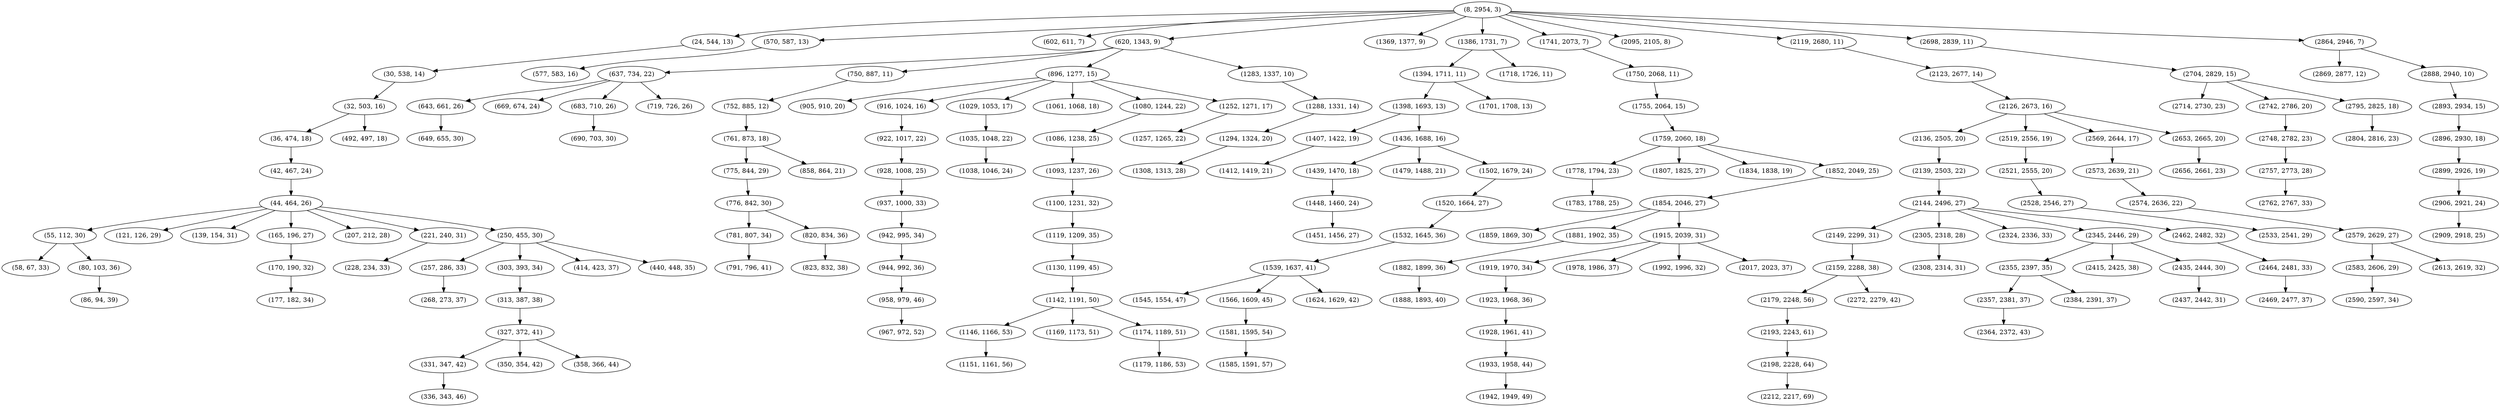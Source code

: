 digraph tree {
    "(8, 2954, 3)";
    "(24, 544, 13)";
    "(30, 538, 14)";
    "(32, 503, 16)";
    "(36, 474, 18)";
    "(42, 467, 24)";
    "(44, 464, 26)";
    "(55, 112, 30)";
    "(58, 67, 33)";
    "(80, 103, 36)";
    "(86, 94, 39)";
    "(121, 126, 29)";
    "(139, 154, 31)";
    "(165, 196, 27)";
    "(170, 190, 32)";
    "(177, 182, 34)";
    "(207, 212, 28)";
    "(221, 240, 31)";
    "(228, 234, 33)";
    "(250, 455, 30)";
    "(257, 286, 33)";
    "(268, 273, 37)";
    "(303, 393, 34)";
    "(313, 387, 38)";
    "(327, 372, 41)";
    "(331, 347, 42)";
    "(336, 343, 46)";
    "(350, 354, 42)";
    "(358, 366, 44)";
    "(414, 423, 37)";
    "(440, 448, 35)";
    "(492, 497, 18)";
    "(570, 587, 13)";
    "(577, 583, 16)";
    "(602, 611, 7)";
    "(620, 1343, 9)";
    "(637, 734, 22)";
    "(643, 661, 26)";
    "(649, 655, 30)";
    "(669, 674, 24)";
    "(683, 710, 26)";
    "(690, 703, 30)";
    "(719, 726, 26)";
    "(750, 887, 11)";
    "(752, 885, 12)";
    "(761, 873, 18)";
    "(775, 844, 29)";
    "(776, 842, 30)";
    "(781, 807, 34)";
    "(791, 796, 41)";
    "(820, 834, 36)";
    "(823, 832, 38)";
    "(858, 864, 21)";
    "(896, 1277, 15)";
    "(905, 910, 20)";
    "(916, 1024, 16)";
    "(922, 1017, 22)";
    "(928, 1008, 25)";
    "(937, 1000, 33)";
    "(942, 995, 34)";
    "(944, 992, 36)";
    "(958, 979, 46)";
    "(967, 972, 52)";
    "(1029, 1053, 17)";
    "(1035, 1048, 22)";
    "(1038, 1046, 24)";
    "(1061, 1068, 18)";
    "(1080, 1244, 22)";
    "(1086, 1238, 25)";
    "(1093, 1237, 26)";
    "(1100, 1231, 32)";
    "(1119, 1209, 35)";
    "(1130, 1199, 45)";
    "(1142, 1191, 50)";
    "(1146, 1166, 53)";
    "(1151, 1161, 56)";
    "(1169, 1173, 51)";
    "(1174, 1189, 51)";
    "(1179, 1186, 53)";
    "(1252, 1271, 17)";
    "(1257, 1265, 22)";
    "(1283, 1337, 10)";
    "(1288, 1331, 14)";
    "(1294, 1324, 20)";
    "(1308, 1313, 28)";
    "(1369, 1377, 9)";
    "(1386, 1731, 7)";
    "(1394, 1711, 11)";
    "(1398, 1693, 13)";
    "(1407, 1422, 19)";
    "(1412, 1419, 21)";
    "(1436, 1688, 16)";
    "(1439, 1470, 18)";
    "(1448, 1460, 24)";
    "(1451, 1456, 27)";
    "(1479, 1488, 21)";
    "(1502, 1679, 24)";
    "(1520, 1664, 27)";
    "(1532, 1645, 36)";
    "(1539, 1637, 41)";
    "(1545, 1554, 47)";
    "(1566, 1609, 45)";
    "(1581, 1595, 54)";
    "(1585, 1591, 57)";
    "(1624, 1629, 42)";
    "(1701, 1708, 13)";
    "(1718, 1726, 11)";
    "(1741, 2073, 7)";
    "(1750, 2068, 11)";
    "(1755, 2064, 15)";
    "(1759, 2060, 18)";
    "(1778, 1794, 23)";
    "(1783, 1788, 25)";
    "(1807, 1825, 27)";
    "(1834, 1838, 19)";
    "(1852, 2049, 25)";
    "(1854, 2046, 27)";
    "(1859, 1869, 30)";
    "(1881, 1902, 35)";
    "(1882, 1899, 36)";
    "(1888, 1893, 40)";
    "(1915, 2039, 31)";
    "(1919, 1970, 34)";
    "(1923, 1968, 36)";
    "(1928, 1961, 41)";
    "(1933, 1958, 44)";
    "(1942, 1949, 49)";
    "(1978, 1986, 37)";
    "(1992, 1996, 32)";
    "(2017, 2023, 37)";
    "(2095, 2105, 8)";
    "(2119, 2680, 11)";
    "(2123, 2677, 14)";
    "(2126, 2673, 16)";
    "(2136, 2505, 20)";
    "(2139, 2503, 22)";
    "(2144, 2496, 27)";
    "(2149, 2299, 31)";
    "(2159, 2288, 38)";
    "(2179, 2248, 56)";
    "(2193, 2243, 61)";
    "(2198, 2228, 64)";
    "(2212, 2217, 69)";
    "(2272, 2279, 42)";
    "(2305, 2318, 28)";
    "(2308, 2314, 31)";
    "(2324, 2336, 33)";
    "(2345, 2446, 29)";
    "(2355, 2397, 35)";
    "(2357, 2381, 37)";
    "(2364, 2372, 43)";
    "(2384, 2391, 37)";
    "(2415, 2425, 38)";
    "(2435, 2444, 30)";
    "(2437, 2442, 31)";
    "(2462, 2482, 32)";
    "(2464, 2481, 33)";
    "(2469, 2477, 37)";
    "(2519, 2556, 19)";
    "(2521, 2555, 20)";
    "(2528, 2546, 27)";
    "(2533, 2541, 29)";
    "(2569, 2644, 17)";
    "(2573, 2639, 21)";
    "(2574, 2636, 22)";
    "(2579, 2629, 27)";
    "(2583, 2606, 29)";
    "(2590, 2597, 34)";
    "(2613, 2619, 32)";
    "(2653, 2665, 20)";
    "(2656, 2661, 23)";
    "(2698, 2839, 11)";
    "(2704, 2829, 15)";
    "(2714, 2730, 23)";
    "(2742, 2786, 20)";
    "(2748, 2782, 23)";
    "(2757, 2773, 28)";
    "(2762, 2767, 33)";
    "(2795, 2825, 18)";
    "(2804, 2816, 23)";
    "(2864, 2946, 7)";
    "(2869, 2877, 12)";
    "(2888, 2940, 10)";
    "(2893, 2934, 15)";
    "(2896, 2930, 18)";
    "(2899, 2926, 19)";
    "(2906, 2921, 24)";
    "(2909, 2918, 25)";
    "(8, 2954, 3)" -> "(24, 544, 13)";
    "(8, 2954, 3)" -> "(570, 587, 13)";
    "(8, 2954, 3)" -> "(602, 611, 7)";
    "(8, 2954, 3)" -> "(620, 1343, 9)";
    "(8, 2954, 3)" -> "(1369, 1377, 9)";
    "(8, 2954, 3)" -> "(1386, 1731, 7)";
    "(8, 2954, 3)" -> "(1741, 2073, 7)";
    "(8, 2954, 3)" -> "(2095, 2105, 8)";
    "(8, 2954, 3)" -> "(2119, 2680, 11)";
    "(8, 2954, 3)" -> "(2698, 2839, 11)";
    "(8, 2954, 3)" -> "(2864, 2946, 7)";
    "(24, 544, 13)" -> "(30, 538, 14)";
    "(30, 538, 14)" -> "(32, 503, 16)";
    "(32, 503, 16)" -> "(36, 474, 18)";
    "(32, 503, 16)" -> "(492, 497, 18)";
    "(36, 474, 18)" -> "(42, 467, 24)";
    "(42, 467, 24)" -> "(44, 464, 26)";
    "(44, 464, 26)" -> "(55, 112, 30)";
    "(44, 464, 26)" -> "(121, 126, 29)";
    "(44, 464, 26)" -> "(139, 154, 31)";
    "(44, 464, 26)" -> "(165, 196, 27)";
    "(44, 464, 26)" -> "(207, 212, 28)";
    "(44, 464, 26)" -> "(221, 240, 31)";
    "(44, 464, 26)" -> "(250, 455, 30)";
    "(55, 112, 30)" -> "(58, 67, 33)";
    "(55, 112, 30)" -> "(80, 103, 36)";
    "(80, 103, 36)" -> "(86, 94, 39)";
    "(165, 196, 27)" -> "(170, 190, 32)";
    "(170, 190, 32)" -> "(177, 182, 34)";
    "(221, 240, 31)" -> "(228, 234, 33)";
    "(250, 455, 30)" -> "(257, 286, 33)";
    "(250, 455, 30)" -> "(303, 393, 34)";
    "(250, 455, 30)" -> "(414, 423, 37)";
    "(250, 455, 30)" -> "(440, 448, 35)";
    "(257, 286, 33)" -> "(268, 273, 37)";
    "(303, 393, 34)" -> "(313, 387, 38)";
    "(313, 387, 38)" -> "(327, 372, 41)";
    "(327, 372, 41)" -> "(331, 347, 42)";
    "(327, 372, 41)" -> "(350, 354, 42)";
    "(327, 372, 41)" -> "(358, 366, 44)";
    "(331, 347, 42)" -> "(336, 343, 46)";
    "(570, 587, 13)" -> "(577, 583, 16)";
    "(620, 1343, 9)" -> "(637, 734, 22)";
    "(620, 1343, 9)" -> "(750, 887, 11)";
    "(620, 1343, 9)" -> "(896, 1277, 15)";
    "(620, 1343, 9)" -> "(1283, 1337, 10)";
    "(637, 734, 22)" -> "(643, 661, 26)";
    "(637, 734, 22)" -> "(669, 674, 24)";
    "(637, 734, 22)" -> "(683, 710, 26)";
    "(637, 734, 22)" -> "(719, 726, 26)";
    "(643, 661, 26)" -> "(649, 655, 30)";
    "(683, 710, 26)" -> "(690, 703, 30)";
    "(750, 887, 11)" -> "(752, 885, 12)";
    "(752, 885, 12)" -> "(761, 873, 18)";
    "(761, 873, 18)" -> "(775, 844, 29)";
    "(761, 873, 18)" -> "(858, 864, 21)";
    "(775, 844, 29)" -> "(776, 842, 30)";
    "(776, 842, 30)" -> "(781, 807, 34)";
    "(776, 842, 30)" -> "(820, 834, 36)";
    "(781, 807, 34)" -> "(791, 796, 41)";
    "(820, 834, 36)" -> "(823, 832, 38)";
    "(896, 1277, 15)" -> "(905, 910, 20)";
    "(896, 1277, 15)" -> "(916, 1024, 16)";
    "(896, 1277, 15)" -> "(1029, 1053, 17)";
    "(896, 1277, 15)" -> "(1061, 1068, 18)";
    "(896, 1277, 15)" -> "(1080, 1244, 22)";
    "(896, 1277, 15)" -> "(1252, 1271, 17)";
    "(916, 1024, 16)" -> "(922, 1017, 22)";
    "(922, 1017, 22)" -> "(928, 1008, 25)";
    "(928, 1008, 25)" -> "(937, 1000, 33)";
    "(937, 1000, 33)" -> "(942, 995, 34)";
    "(942, 995, 34)" -> "(944, 992, 36)";
    "(944, 992, 36)" -> "(958, 979, 46)";
    "(958, 979, 46)" -> "(967, 972, 52)";
    "(1029, 1053, 17)" -> "(1035, 1048, 22)";
    "(1035, 1048, 22)" -> "(1038, 1046, 24)";
    "(1080, 1244, 22)" -> "(1086, 1238, 25)";
    "(1086, 1238, 25)" -> "(1093, 1237, 26)";
    "(1093, 1237, 26)" -> "(1100, 1231, 32)";
    "(1100, 1231, 32)" -> "(1119, 1209, 35)";
    "(1119, 1209, 35)" -> "(1130, 1199, 45)";
    "(1130, 1199, 45)" -> "(1142, 1191, 50)";
    "(1142, 1191, 50)" -> "(1146, 1166, 53)";
    "(1142, 1191, 50)" -> "(1169, 1173, 51)";
    "(1142, 1191, 50)" -> "(1174, 1189, 51)";
    "(1146, 1166, 53)" -> "(1151, 1161, 56)";
    "(1174, 1189, 51)" -> "(1179, 1186, 53)";
    "(1252, 1271, 17)" -> "(1257, 1265, 22)";
    "(1283, 1337, 10)" -> "(1288, 1331, 14)";
    "(1288, 1331, 14)" -> "(1294, 1324, 20)";
    "(1294, 1324, 20)" -> "(1308, 1313, 28)";
    "(1386, 1731, 7)" -> "(1394, 1711, 11)";
    "(1386, 1731, 7)" -> "(1718, 1726, 11)";
    "(1394, 1711, 11)" -> "(1398, 1693, 13)";
    "(1394, 1711, 11)" -> "(1701, 1708, 13)";
    "(1398, 1693, 13)" -> "(1407, 1422, 19)";
    "(1398, 1693, 13)" -> "(1436, 1688, 16)";
    "(1407, 1422, 19)" -> "(1412, 1419, 21)";
    "(1436, 1688, 16)" -> "(1439, 1470, 18)";
    "(1436, 1688, 16)" -> "(1479, 1488, 21)";
    "(1436, 1688, 16)" -> "(1502, 1679, 24)";
    "(1439, 1470, 18)" -> "(1448, 1460, 24)";
    "(1448, 1460, 24)" -> "(1451, 1456, 27)";
    "(1502, 1679, 24)" -> "(1520, 1664, 27)";
    "(1520, 1664, 27)" -> "(1532, 1645, 36)";
    "(1532, 1645, 36)" -> "(1539, 1637, 41)";
    "(1539, 1637, 41)" -> "(1545, 1554, 47)";
    "(1539, 1637, 41)" -> "(1566, 1609, 45)";
    "(1539, 1637, 41)" -> "(1624, 1629, 42)";
    "(1566, 1609, 45)" -> "(1581, 1595, 54)";
    "(1581, 1595, 54)" -> "(1585, 1591, 57)";
    "(1741, 2073, 7)" -> "(1750, 2068, 11)";
    "(1750, 2068, 11)" -> "(1755, 2064, 15)";
    "(1755, 2064, 15)" -> "(1759, 2060, 18)";
    "(1759, 2060, 18)" -> "(1778, 1794, 23)";
    "(1759, 2060, 18)" -> "(1807, 1825, 27)";
    "(1759, 2060, 18)" -> "(1834, 1838, 19)";
    "(1759, 2060, 18)" -> "(1852, 2049, 25)";
    "(1778, 1794, 23)" -> "(1783, 1788, 25)";
    "(1852, 2049, 25)" -> "(1854, 2046, 27)";
    "(1854, 2046, 27)" -> "(1859, 1869, 30)";
    "(1854, 2046, 27)" -> "(1881, 1902, 35)";
    "(1854, 2046, 27)" -> "(1915, 2039, 31)";
    "(1881, 1902, 35)" -> "(1882, 1899, 36)";
    "(1882, 1899, 36)" -> "(1888, 1893, 40)";
    "(1915, 2039, 31)" -> "(1919, 1970, 34)";
    "(1915, 2039, 31)" -> "(1978, 1986, 37)";
    "(1915, 2039, 31)" -> "(1992, 1996, 32)";
    "(1915, 2039, 31)" -> "(2017, 2023, 37)";
    "(1919, 1970, 34)" -> "(1923, 1968, 36)";
    "(1923, 1968, 36)" -> "(1928, 1961, 41)";
    "(1928, 1961, 41)" -> "(1933, 1958, 44)";
    "(1933, 1958, 44)" -> "(1942, 1949, 49)";
    "(2119, 2680, 11)" -> "(2123, 2677, 14)";
    "(2123, 2677, 14)" -> "(2126, 2673, 16)";
    "(2126, 2673, 16)" -> "(2136, 2505, 20)";
    "(2126, 2673, 16)" -> "(2519, 2556, 19)";
    "(2126, 2673, 16)" -> "(2569, 2644, 17)";
    "(2126, 2673, 16)" -> "(2653, 2665, 20)";
    "(2136, 2505, 20)" -> "(2139, 2503, 22)";
    "(2139, 2503, 22)" -> "(2144, 2496, 27)";
    "(2144, 2496, 27)" -> "(2149, 2299, 31)";
    "(2144, 2496, 27)" -> "(2305, 2318, 28)";
    "(2144, 2496, 27)" -> "(2324, 2336, 33)";
    "(2144, 2496, 27)" -> "(2345, 2446, 29)";
    "(2144, 2496, 27)" -> "(2462, 2482, 32)";
    "(2149, 2299, 31)" -> "(2159, 2288, 38)";
    "(2159, 2288, 38)" -> "(2179, 2248, 56)";
    "(2159, 2288, 38)" -> "(2272, 2279, 42)";
    "(2179, 2248, 56)" -> "(2193, 2243, 61)";
    "(2193, 2243, 61)" -> "(2198, 2228, 64)";
    "(2198, 2228, 64)" -> "(2212, 2217, 69)";
    "(2305, 2318, 28)" -> "(2308, 2314, 31)";
    "(2345, 2446, 29)" -> "(2355, 2397, 35)";
    "(2345, 2446, 29)" -> "(2415, 2425, 38)";
    "(2345, 2446, 29)" -> "(2435, 2444, 30)";
    "(2355, 2397, 35)" -> "(2357, 2381, 37)";
    "(2355, 2397, 35)" -> "(2384, 2391, 37)";
    "(2357, 2381, 37)" -> "(2364, 2372, 43)";
    "(2435, 2444, 30)" -> "(2437, 2442, 31)";
    "(2462, 2482, 32)" -> "(2464, 2481, 33)";
    "(2464, 2481, 33)" -> "(2469, 2477, 37)";
    "(2519, 2556, 19)" -> "(2521, 2555, 20)";
    "(2521, 2555, 20)" -> "(2528, 2546, 27)";
    "(2528, 2546, 27)" -> "(2533, 2541, 29)";
    "(2569, 2644, 17)" -> "(2573, 2639, 21)";
    "(2573, 2639, 21)" -> "(2574, 2636, 22)";
    "(2574, 2636, 22)" -> "(2579, 2629, 27)";
    "(2579, 2629, 27)" -> "(2583, 2606, 29)";
    "(2579, 2629, 27)" -> "(2613, 2619, 32)";
    "(2583, 2606, 29)" -> "(2590, 2597, 34)";
    "(2653, 2665, 20)" -> "(2656, 2661, 23)";
    "(2698, 2839, 11)" -> "(2704, 2829, 15)";
    "(2704, 2829, 15)" -> "(2714, 2730, 23)";
    "(2704, 2829, 15)" -> "(2742, 2786, 20)";
    "(2704, 2829, 15)" -> "(2795, 2825, 18)";
    "(2742, 2786, 20)" -> "(2748, 2782, 23)";
    "(2748, 2782, 23)" -> "(2757, 2773, 28)";
    "(2757, 2773, 28)" -> "(2762, 2767, 33)";
    "(2795, 2825, 18)" -> "(2804, 2816, 23)";
    "(2864, 2946, 7)" -> "(2869, 2877, 12)";
    "(2864, 2946, 7)" -> "(2888, 2940, 10)";
    "(2888, 2940, 10)" -> "(2893, 2934, 15)";
    "(2893, 2934, 15)" -> "(2896, 2930, 18)";
    "(2896, 2930, 18)" -> "(2899, 2926, 19)";
    "(2899, 2926, 19)" -> "(2906, 2921, 24)";
    "(2906, 2921, 24)" -> "(2909, 2918, 25)";
}
